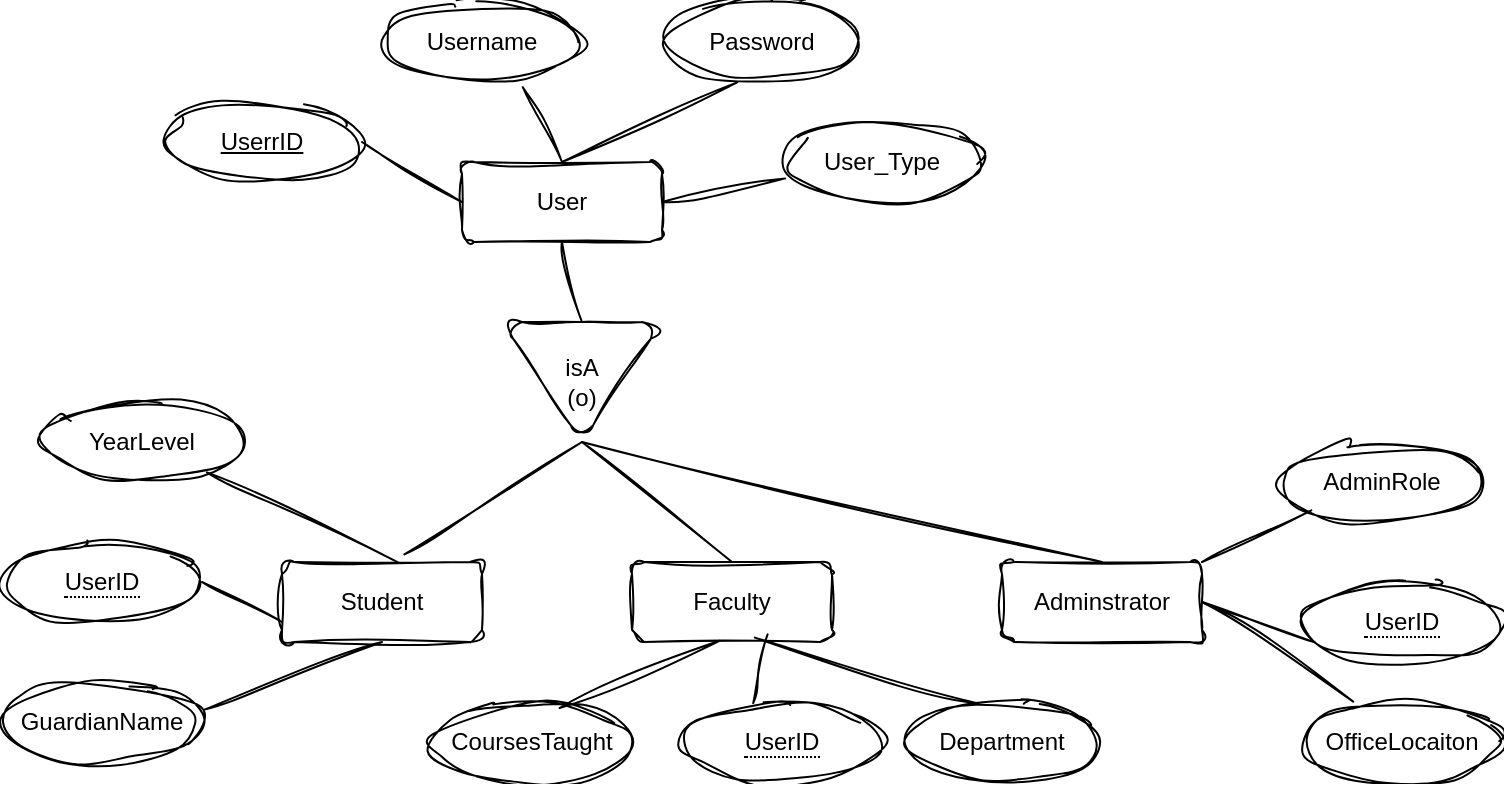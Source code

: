 <mxfile version="21.5.2" type="github" pages="2">
  <diagram name="Page-1" id="gN8OFHps9ywMpWGWM6z-">
    <mxGraphModel dx="1050" dy="534" grid="1" gridSize="10" guides="1" tooltips="1" connect="1" arrows="1" fold="1" page="1" pageScale="1" pageWidth="850" pageHeight="1100" math="0" shadow="0">
      <root>
        <mxCell id="0" />
        <mxCell id="1" parent="0" />
        <mxCell id="XoL2njSpMYzQhgAccL1c-10" value="User" style="whiteSpace=wrap;html=1;align=center;rounded=1;sketch=1;curveFitting=1;jiggle=2;labelBackgroundColor=none;" parent="1" vertex="1">
          <mxGeometry x="290" y="150" width="100" height="40" as="geometry" />
        </mxCell>
        <mxCell id="XoL2njSpMYzQhgAccL1c-11" value="UserrID" style="ellipse;whiteSpace=wrap;html=1;align=center;fontStyle=4;rounded=1;sketch=1;curveFitting=1;jiggle=2;labelBackgroundColor=none;" parent="1" vertex="1">
          <mxGeometry x="140" y="120" width="100" height="40" as="geometry" />
        </mxCell>
        <mxCell id="XoL2njSpMYzQhgAccL1c-12" value="Username" style="ellipse;whiteSpace=wrap;html=1;align=center;rounded=1;sketch=1;curveFitting=1;jiggle=2;labelBackgroundColor=none;" parent="1" vertex="1">
          <mxGeometry x="250" y="70" width="100" height="40" as="geometry" />
        </mxCell>
        <mxCell id="XoL2njSpMYzQhgAccL1c-13" value="Password" style="ellipse;whiteSpace=wrap;html=1;align=center;rounded=1;sketch=1;curveFitting=1;jiggle=2;labelBackgroundColor=none;" parent="1" vertex="1">
          <mxGeometry x="390" y="70" width="100" height="40" as="geometry" />
        </mxCell>
        <mxCell id="XoL2njSpMYzQhgAccL1c-14" value="User_Type" style="ellipse;whiteSpace=wrap;html=1;align=center;rounded=1;sketch=1;curveFitting=1;jiggle=2;labelBackgroundColor=none;" parent="1" vertex="1">
          <mxGeometry x="450" y="130" width="100" height="40" as="geometry" />
        </mxCell>
        <mxCell id="XoL2njSpMYzQhgAccL1c-15" value="Student" style="whiteSpace=wrap;html=1;align=center;rounded=1;sketch=1;curveFitting=1;jiggle=2;labelBackgroundColor=none;" parent="1" vertex="1">
          <mxGeometry x="200" y="350" width="100" height="40" as="geometry" />
        </mxCell>
        <mxCell id="XoL2njSpMYzQhgAccL1c-17" value="YearLevel" style="ellipse;whiteSpace=wrap;html=1;align=center;rounded=1;sketch=1;curveFitting=1;jiggle=2;labelBackgroundColor=none;" parent="1" vertex="1">
          <mxGeometry x="80" y="270" width="100" height="40" as="geometry" />
        </mxCell>
        <mxCell id="XoL2njSpMYzQhgAccL1c-18" value="&lt;span style=&quot;border-bottom: 1px dotted&quot;&gt;UserID&lt;/span&gt;" style="ellipse;whiteSpace=wrap;html=1;align=center;rounded=1;sketch=1;curveFitting=1;jiggle=2;labelBackgroundColor=none;" parent="1" vertex="1">
          <mxGeometry x="60" y="340" width="100" height="40" as="geometry" />
        </mxCell>
        <mxCell id="XoL2njSpMYzQhgAccL1c-19" value="GuardianName" style="ellipse;whiteSpace=wrap;html=1;align=center;rounded=1;sketch=1;curveFitting=1;jiggle=2;labelBackgroundColor=none;" parent="1" vertex="1">
          <mxGeometry x="60" y="410" width="100" height="40" as="geometry" />
        </mxCell>
        <mxCell id="XoL2njSpMYzQhgAccL1c-20" value="Faculty" style="whiteSpace=wrap;html=1;align=center;rounded=1;sketch=1;curveFitting=1;jiggle=2;labelBackgroundColor=none;" parent="1" vertex="1">
          <mxGeometry x="375" y="350" width="100" height="40" as="geometry" />
        </mxCell>
        <mxCell id="XoL2njSpMYzQhgAccL1c-21" value="Department" style="ellipse;whiteSpace=wrap;html=1;align=center;rounded=1;sketch=1;curveFitting=1;jiggle=2;labelBackgroundColor=none;" parent="1" vertex="1">
          <mxGeometry x="510" y="420" width="100" height="40" as="geometry" />
        </mxCell>
        <mxCell id="XoL2njSpMYzQhgAccL1c-22" value="&lt;span style=&quot;border-bottom: 1px dotted&quot;&gt;UserID&lt;/span&gt;" style="ellipse;whiteSpace=wrap;html=1;align=center;rounded=1;sketch=1;curveFitting=1;jiggle=2;labelBackgroundColor=none;" parent="1" vertex="1">
          <mxGeometry x="400" y="420" width="100" height="40" as="geometry" />
        </mxCell>
        <mxCell id="XoL2njSpMYzQhgAccL1c-23" value="CoursesTaught" style="ellipse;whiteSpace=wrap;html=1;align=center;rounded=1;sketch=1;curveFitting=1;jiggle=2;labelBackgroundColor=none;" parent="1" vertex="1">
          <mxGeometry x="275" y="420" width="100" height="40" as="geometry" />
        </mxCell>
        <mxCell id="XoL2njSpMYzQhgAccL1c-25" value="Adminstrator" style="whiteSpace=wrap;html=1;align=center;rounded=1;sketch=1;curveFitting=1;jiggle=2;labelBackgroundColor=none;" parent="1" vertex="1">
          <mxGeometry x="560" y="350" width="100" height="40" as="geometry" />
        </mxCell>
        <mxCell id="XoL2njSpMYzQhgAccL1c-26" value="AdminRole" style="ellipse;whiteSpace=wrap;html=1;align=center;rounded=1;sketch=1;curveFitting=1;jiggle=2;labelBackgroundColor=none;" parent="1" vertex="1">
          <mxGeometry x="700" y="290" width="100" height="40" as="geometry" />
        </mxCell>
        <mxCell id="XoL2njSpMYzQhgAccL1c-27" value="&lt;span style=&quot;border-bottom: 1px dotted&quot;&gt;UserID&lt;/span&gt;" style="ellipse;whiteSpace=wrap;html=1;align=center;rounded=1;sketch=1;curveFitting=1;jiggle=2;labelBackgroundColor=none;" parent="1" vertex="1">
          <mxGeometry x="710" y="360" width="100" height="40" as="geometry" />
        </mxCell>
        <mxCell id="XoL2njSpMYzQhgAccL1c-28" value="OfficeLocaiton" style="ellipse;whiteSpace=wrap;html=1;align=center;rounded=1;sketch=1;curveFitting=1;jiggle=2;labelBackgroundColor=none;" parent="1" vertex="1">
          <mxGeometry x="710" y="420" width="100" height="40" as="geometry" />
        </mxCell>
        <mxCell id="XoL2njSpMYzQhgAccL1c-29" value="" style="endArrow=none;html=1;rounded=1;entryX=0.58;entryY=0.005;entryDx=0;entryDy=0;entryPerimeter=0;sketch=1;curveFitting=1;jiggle=2;labelBackgroundColor=none;fontColor=default;" parent="1" source="XoL2njSpMYzQhgAccL1c-17" target="XoL2njSpMYzQhgAccL1c-15" edge="1">
          <mxGeometry relative="1" as="geometry">
            <mxPoint x="340" y="300" as="sourcePoint" />
            <mxPoint x="500" y="300" as="targetPoint" />
          </mxGeometry>
        </mxCell>
        <mxCell id="XoL2njSpMYzQhgAccL1c-30" value="" style="endArrow=none;html=1;rounded=1;entryX=0;entryY=0.75;entryDx=0;entryDy=0;exitX=1;exitY=0.5;exitDx=0;exitDy=0;sketch=1;curveFitting=1;jiggle=2;labelBackgroundColor=none;fontColor=default;" parent="1" source="XoL2njSpMYzQhgAccL1c-18" target="XoL2njSpMYzQhgAccL1c-15" edge="1">
          <mxGeometry relative="1" as="geometry">
            <mxPoint x="172" y="315" as="sourcePoint" />
            <mxPoint x="268" y="360" as="targetPoint" />
          </mxGeometry>
        </mxCell>
        <mxCell id="XoL2njSpMYzQhgAccL1c-31" value="" style="endArrow=none;html=1;rounded=1;entryX=0.5;entryY=1;entryDx=0;entryDy=0;exitX=1.012;exitY=0.345;exitDx=0;exitDy=0;exitPerimeter=0;sketch=1;curveFitting=1;jiggle=2;labelBackgroundColor=none;fontColor=default;" parent="1" source="XoL2njSpMYzQhgAccL1c-19" target="XoL2njSpMYzQhgAccL1c-15" edge="1">
          <mxGeometry relative="1" as="geometry">
            <mxPoint x="170" y="370" as="sourcePoint" />
            <mxPoint x="210" y="390" as="targetPoint" />
          </mxGeometry>
        </mxCell>
        <mxCell id="XoL2njSpMYzQhgAccL1c-32" value="" style="endArrow=none;html=1;rounded=1;entryX=0.438;entryY=0.985;entryDx=0;entryDy=0;exitX=0.638;exitY=0.075;exitDx=0;exitDy=0;exitPerimeter=0;entryPerimeter=0;sketch=1;curveFitting=1;jiggle=2;labelBackgroundColor=none;fontColor=default;" parent="1" source="XoL2njSpMYzQhgAccL1c-23" target="XoL2njSpMYzQhgAccL1c-20" edge="1">
          <mxGeometry relative="1" as="geometry">
            <mxPoint x="171" y="434" as="sourcePoint" />
            <mxPoint x="260" y="400" as="targetPoint" />
          </mxGeometry>
        </mxCell>
        <mxCell id="XoL2njSpMYzQhgAccL1c-33" value="" style="endArrow=none;html=1;rounded=1;entryX=0.678;entryY=0.905;entryDx=0;entryDy=0;exitX=0.356;exitY=0.015;exitDx=0;exitDy=0;exitPerimeter=0;entryPerimeter=0;sketch=1;curveFitting=1;jiggle=2;labelBackgroundColor=none;fontColor=default;" parent="1" source="XoL2njSpMYzQhgAccL1c-22" target="XoL2njSpMYzQhgAccL1c-20" edge="1">
          <mxGeometry relative="1" as="geometry">
            <mxPoint x="349" y="433" as="sourcePoint" />
            <mxPoint x="429" y="399" as="targetPoint" />
          </mxGeometry>
        </mxCell>
        <mxCell id="XoL2njSpMYzQhgAccL1c-34" value="" style="endArrow=none;html=1;rounded=1;entryX=0.614;entryY=0.945;entryDx=0;entryDy=0;exitX=0.376;exitY=0.015;exitDx=0;exitDy=0;exitPerimeter=0;entryPerimeter=0;sketch=1;curveFitting=1;jiggle=2;labelBackgroundColor=none;fontColor=default;" parent="1" source="XoL2njSpMYzQhgAccL1c-21" target="XoL2njSpMYzQhgAccL1c-20" edge="1">
          <mxGeometry relative="1" as="geometry">
            <mxPoint x="446" y="431" as="sourcePoint" />
            <mxPoint x="453" y="396" as="targetPoint" />
          </mxGeometry>
        </mxCell>
        <mxCell id="XoL2njSpMYzQhgAccL1c-35" value="" style="endArrow=none;html=1;rounded=1;entryX=0;entryY=1;entryDx=0;entryDy=0;exitX=1;exitY=0;exitDx=0;exitDy=0;sketch=1;curveFitting=1;jiggle=2;labelBackgroundColor=none;fontColor=default;" parent="1" source="XoL2njSpMYzQhgAccL1c-25" target="XoL2njSpMYzQhgAccL1c-26" edge="1">
          <mxGeometry relative="1" as="geometry">
            <mxPoint x="456" y="441" as="sourcePoint" />
            <mxPoint x="463" y="406" as="targetPoint" />
          </mxGeometry>
        </mxCell>
        <mxCell id="XoL2njSpMYzQhgAccL1c-36" value="" style="endArrow=none;html=1;rounded=1;entryX=0.064;entryY=0.755;entryDx=0;entryDy=0;exitX=1;exitY=0.5;exitDx=0;exitDy=0;entryPerimeter=0;sketch=1;curveFitting=1;jiggle=2;labelBackgroundColor=none;fontColor=default;" parent="1" source="XoL2njSpMYzQhgAccL1c-25" target="XoL2njSpMYzQhgAccL1c-27" edge="1">
          <mxGeometry relative="1" as="geometry">
            <mxPoint x="466" y="451" as="sourcePoint" />
            <mxPoint x="473" y="416" as="targetPoint" />
          </mxGeometry>
        </mxCell>
        <mxCell id="XoL2njSpMYzQhgAccL1c-37" value="" style="endArrow=none;html=1;rounded=1;entryX=0.256;entryY=-0.005;entryDx=0;entryDy=0;exitX=1;exitY=0.5;exitDx=0;exitDy=0;entryPerimeter=0;sketch=1;curveFitting=1;jiggle=2;labelBackgroundColor=none;fontColor=default;" parent="1" source="XoL2njSpMYzQhgAccL1c-25" target="XoL2njSpMYzQhgAccL1c-28" edge="1">
          <mxGeometry relative="1" as="geometry">
            <mxPoint x="670" y="380" as="sourcePoint" />
            <mxPoint x="726" y="400" as="targetPoint" />
          </mxGeometry>
        </mxCell>
        <mxCell id="XoL2njSpMYzQhgAccL1c-38" value="" style="endArrow=none;html=1;rounded=1;entryX=0.016;entryY=0.705;entryDx=0;entryDy=0;exitX=1;exitY=0.5;exitDx=0;exitDy=0;entryPerimeter=0;sketch=1;curveFitting=1;jiggle=2;labelBackgroundColor=none;fontColor=default;" parent="1" source="XoL2njSpMYzQhgAccL1c-10" target="XoL2njSpMYzQhgAccL1c-14" edge="1">
          <mxGeometry relative="1" as="geometry">
            <mxPoint x="680" y="390" as="sourcePoint" />
            <mxPoint x="736" y="410" as="targetPoint" />
          </mxGeometry>
        </mxCell>
        <mxCell id="XoL2njSpMYzQhgAccL1c-39" value="" style="endArrow=none;html=1;rounded=1;entryX=0.5;entryY=0;entryDx=0;entryDy=0;exitX=0.376;exitY=1.005;exitDx=0;exitDy=0;exitPerimeter=0;sketch=1;curveFitting=1;jiggle=2;labelBackgroundColor=none;fontColor=default;" parent="1" source="XoL2njSpMYzQhgAccL1c-13" target="XoL2njSpMYzQhgAccL1c-10" edge="1">
          <mxGeometry relative="1" as="geometry">
            <mxPoint x="400" y="180" as="sourcePoint" />
            <mxPoint x="462" y="168" as="targetPoint" />
          </mxGeometry>
        </mxCell>
        <mxCell id="XoL2njSpMYzQhgAccL1c-40" value="" style="endArrow=none;html=1;rounded=1;entryX=0.5;entryY=0;entryDx=0;entryDy=0;exitX=0.704;exitY=1.065;exitDx=0;exitDy=0;exitPerimeter=0;sketch=1;curveFitting=1;jiggle=2;labelBackgroundColor=none;fontColor=default;" parent="1" source="XoL2njSpMYzQhgAccL1c-12" target="XoL2njSpMYzQhgAccL1c-10" edge="1">
          <mxGeometry relative="1" as="geometry">
            <mxPoint x="438" y="120" as="sourcePoint" />
            <mxPoint x="350" y="160" as="targetPoint" />
          </mxGeometry>
        </mxCell>
        <mxCell id="XoL2njSpMYzQhgAccL1c-41" value="" style="endArrow=none;html=1;rounded=1;entryX=0;entryY=0.5;entryDx=0;entryDy=0;exitX=1;exitY=0.5;exitDx=0;exitDy=0;sketch=1;curveFitting=1;jiggle=2;labelBackgroundColor=none;fontColor=default;" parent="1" source="XoL2njSpMYzQhgAccL1c-11" target="XoL2njSpMYzQhgAccL1c-10" edge="1">
          <mxGeometry relative="1" as="geometry">
            <mxPoint x="330" y="123" as="sourcePoint" />
            <mxPoint x="350" y="160" as="targetPoint" />
          </mxGeometry>
        </mxCell>
        <mxCell id="XoL2njSpMYzQhgAccL1c-42" value="isA&lt;br&gt;(o)" style="triangle;whiteSpace=wrap;html=1;direction=south;rounded=1;sketch=1;curveFitting=1;jiggle=2;labelBackgroundColor=none;" parent="1" vertex="1">
          <mxGeometry x="310" y="230" width="80" height="60" as="geometry" />
        </mxCell>
        <mxCell id="XoL2njSpMYzQhgAccL1c-43" value="" style="endArrow=none;html=1;rounded=1;exitX=0.5;exitY=1;exitDx=0;exitDy=0;entryX=0;entryY=0.5;entryDx=0;entryDy=0;sketch=1;curveFitting=1;jiggle=2;labelBackgroundColor=none;fontColor=default;" parent="1" source="XoL2njSpMYzQhgAccL1c-10" target="XoL2njSpMYzQhgAccL1c-42" edge="1">
          <mxGeometry relative="1" as="geometry">
            <mxPoint x="340" y="300" as="sourcePoint" />
            <mxPoint x="500" y="300" as="targetPoint" />
          </mxGeometry>
        </mxCell>
        <mxCell id="XoL2njSpMYzQhgAccL1c-44" value="" style="endArrow=none;html=1;rounded=1;exitX=0.612;exitY=-0.095;exitDx=0;exitDy=0;entryX=1;entryY=0.5;entryDx=0;entryDy=0;exitPerimeter=0;sketch=1;curveFitting=1;jiggle=2;labelBackgroundColor=none;fontColor=default;" parent="1" source="XoL2njSpMYzQhgAccL1c-15" target="XoL2njSpMYzQhgAccL1c-42" edge="1">
          <mxGeometry relative="1" as="geometry">
            <mxPoint x="350" y="200" as="sourcePoint" />
            <mxPoint x="360" y="240" as="targetPoint" />
          </mxGeometry>
        </mxCell>
        <mxCell id="XoL2njSpMYzQhgAccL1c-45" value="" style="endArrow=none;html=1;rounded=1;exitX=0.5;exitY=0;exitDx=0;exitDy=0;sketch=1;curveFitting=1;jiggle=2;labelBackgroundColor=none;fontColor=default;" parent="1" source="XoL2njSpMYzQhgAccL1c-20" edge="1">
          <mxGeometry relative="1" as="geometry">
            <mxPoint x="271" y="356" as="sourcePoint" />
            <mxPoint x="350" y="290" as="targetPoint" />
          </mxGeometry>
        </mxCell>
        <mxCell id="XoL2njSpMYzQhgAccL1c-46" value="" style="endArrow=none;html=1;rounded=1;exitX=0.5;exitY=0;exitDx=0;exitDy=0;entryX=1;entryY=0.5;entryDx=0;entryDy=0;sketch=1;curveFitting=1;jiggle=2;labelBackgroundColor=none;fontColor=default;" parent="1" source="XoL2njSpMYzQhgAccL1c-25" target="XoL2njSpMYzQhgAccL1c-42" edge="1">
          <mxGeometry relative="1" as="geometry">
            <mxPoint x="435" y="360" as="sourcePoint" />
            <mxPoint x="360" y="300" as="targetPoint" />
          </mxGeometry>
        </mxCell>
      </root>
    </mxGraphModel>
  </diagram>
  <diagram id="LB1-fNxdZmtiwCfTyQEP" name="Page-2">
    <mxGraphModel dx="1050" dy="534" grid="1" gridSize="10" guides="1" tooltips="1" connect="1" arrows="1" fold="1" page="1" pageScale="1" pageWidth="850" pageHeight="1100" math="0" shadow="0">
      <root>
        <mxCell id="0" />
        <mxCell id="1" parent="0" />
        <mxCell id="Y7OWUk70GKWiRF82l7oF-1" value="Person" style="shape=table;startSize=30;container=1;collapsible=1;childLayout=tableLayout;fixedRows=1;rowLines=0;fontStyle=1;align=center;resizeLast=1;html=1;sketch=1;hachureGap=4;jiggle=2;curveFitting=1;fontFamily=Architects Daughter;fontSource=https%3A%2F%2Ffonts.googleapis.com%2Fcss%3Ffamily%3DArchitects%2BDaughter;fontSize=20;" vertex="1" parent="1">
          <mxGeometry x="180" y="130" width="180" height="90" as="geometry" />
        </mxCell>
        <mxCell id="Y7OWUk70GKWiRF82l7oF-2" value="" style="shape=tableRow;horizontal=0;startSize=0;swimlaneHead=0;swimlaneBody=0;fillColor=none;collapsible=0;dropTarget=0;points=[[0,0.5],[1,0.5]];portConstraint=eastwest;top=0;left=0;right=0;bottom=1;sketch=1;hachureGap=4;jiggle=2;curveFitting=1;fontFamily=Architects Daughter;fontSource=https%3A%2F%2Ffonts.googleapis.com%2Fcss%3Ffamily%3DArchitects%2BDaughter;fontSize=20;" vertex="1" parent="Y7OWUk70GKWiRF82l7oF-1">
          <mxGeometry y="30" width="180" height="30" as="geometry" />
        </mxCell>
        <mxCell id="Y7OWUk70GKWiRF82l7oF-3" value="PK" style="shape=partialRectangle;connectable=0;fillColor=none;top=0;left=0;bottom=0;right=0;fontStyle=1;overflow=hidden;whiteSpace=wrap;html=1;sketch=1;hachureGap=4;jiggle=2;curveFitting=1;fontFamily=Architects Daughter;fontSource=https%3A%2F%2Ffonts.googleapis.com%2Fcss%3Ffamily%3DArchitects%2BDaughter;fontSize=20;" vertex="1" parent="Y7OWUk70GKWiRF82l7oF-2">
          <mxGeometry width="30" height="30" as="geometry">
            <mxRectangle width="30" height="30" as="alternateBounds" />
          </mxGeometry>
        </mxCell>
        <mxCell id="Y7OWUk70GKWiRF82l7oF-4" value="PersonID" style="shape=partialRectangle;connectable=0;fillColor=none;top=0;left=0;bottom=0;right=0;align=left;spacingLeft=6;fontStyle=5;overflow=hidden;whiteSpace=wrap;html=1;sketch=1;hachureGap=4;jiggle=2;curveFitting=1;fontFamily=Architects Daughter;fontSource=https%3A%2F%2Ffonts.googleapis.com%2Fcss%3Ffamily%3DArchitects%2BDaughter;fontSize=20;" vertex="1" parent="Y7OWUk70GKWiRF82l7oF-2">
          <mxGeometry x="30" width="150" height="30" as="geometry">
            <mxRectangle width="150" height="30" as="alternateBounds" />
          </mxGeometry>
        </mxCell>
        <mxCell id="Y7OWUk70GKWiRF82l7oF-5" value="" style="shape=tableRow;horizontal=0;startSize=0;swimlaneHead=0;swimlaneBody=0;fillColor=none;collapsible=0;dropTarget=0;points=[[0,0.5],[1,0.5]];portConstraint=eastwest;top=0;left=0;right=0;bottom=0;sketch=1;hachureGap=4;jiggle=2;curveFitting=1;fontFamily=Architects Daughter;fontSource=https%3A%2F%2Ffonts.googleapis.com%2Fcss%3Ffamily%3DArchitects%2BDaughter;fontSize=20;" vertex="1" parent="Y7OWUk70GKWiRF82l7oF-1">
          <mxGeometry y="60" width="180" height="30" as="geometry" />
        </mxCell>
        <mxCell id="Y7OWUk70GKWiRF82l7oF-6" value="" style="shape=partialRectangle;connectable=0;fillColor=none;top=0;left=0;bottom=0;right=0;editable=1;overflow=hidden;whiteSpace=wrap;html=1;sketch=1;hachureGap=4;jiggle=2;curveFitting=1;fontFamily=Architects Daughter;fontSource=https%3A%2F%2Ffonts.googleapis.com%2Fcss%3Ffamily%3DArchitects%2BDaughter;fontSize=20;" vertex="1" parent="Y7OWUk70GKWiRF82l7oF-5">
          <mxGeometry width="30" height="30" as="geometry">
            <mxRectangle width="30" height="30" as="alternateBounds" />
          </mxGeometry>
        </mxCell>
        <mxCell id="Y7OWUk70GKWiRF82l7oF-7" value="Name" style="shape=partialRectangle;connectable=0;fillColor=none;top=0;left=0;bottom=0;right=0;align=left;spacingLeft=6;overflow=hidden;whiteSpace=wrap;html=1;sketch=1;hachureGap=4;jiggle=2;curveFitting=1;fontFamily=Architects Daughter;fontSource=https%3A%2F%2Ffonts.googleapis.com%2Fcss%3Ffamily%3DArchitects%2BDaughter;fontSize=20;" vertex="1" parent="Y7OWUk70GKWiRF82l7oF-5">
          <mxGeometry x="30" width="150" height="30" as="geometry">
            <mxRectangle width="150" height="30" as="alternateBounds" />
          </mxGeometry>
        </mxCell>
        <mxCell id="Y7OWUk70GKWiRF82l7oF-17" value="Wand" style="shape=table;startSize=30;container=1;collapsible=1;childLayout=tableLayout;fixedRows=1;rowLines=0;fontStyle=1;align=center;resizeLast=1;html=1;sketch=1;hachureGap=4;jiggle=2;curveFitting=1;fontFamily=Architects Daughter;fontSource=https%3A%2F%2Ffonts.googleapis.com%2Fcss%3Ffamily%3DArchitects%2BDaughter;fontSize=20;" vertex="1" parent="1">
          <mxGeometry x="40" y="380" width="180" height="120" as="geometry" />
        </mxCell>
        <mxCell id="Y7OWUk70GKWiRF82l7oF-18" value="" style="shape=tableRow;horizontal=0;startSize=0;swimlaneHead=0;swimlaneBody=0;fillColor=none;collapsible=0;dropTarget=0;points=[[0,0.5],[1,0.5]];portConstraint=eastwest;top=0;left=0;right=0;bottom=1;sketch=1;hachureGap=4;jiggle=2;curveFitting=1;fontFamily=Architects Daughter;fontSource=https%3A%2F%2Ffonts.googleapis.com%2Fcss%3Ffamily%3DArchitects%2BDaughter;fontSize=20;" vertex="1" parent="Y7OWUk70GKWiRF82l7oF-17">
          <mxGeometry y="30" width="180" height="30" as="geometry" />
        </mxCell>
        <mxCell id="Y7OWUk70GKWiRF82l7oF-19" value="PK" style="shape=partialRectangle;connectable=0;fillColor=none;top=0;left=0;bottom=0;right=0;fontStyle=1;overflow=hidden;whiteSpace=wrap;html=1;sketch=1;hachureGap=4;jiggle=2;curveFitting=1;fontFamily=Architects Daughter;fontSource=https%3A%2F%2Ffonts.googleapis.com%2Fcss%3Ffamily%3DArchitects%2BDaughter;fontSize=20;" vertex="1" parent="Y7OWUk70GKWiRF82l7oF-18">
          <mxGeometry width="30" height="30" as="geometry">
            <mxRectangle width="30" height="30" as="alternateBounds" />
          </mxGeometry>
        </mxCell>
        <mxCell id="Y7OWUk70GKWiRF82l7oF-20" value="WandID" style="shape=partialRectangle;connectable=0;fillColor=none;top=0;left=0;bottom=0;right=0;align=left;spacingLeft=6;fontStyle=5;overflow=hidden;whiteSpace=wrap;html=1;sketch=1;hachureGap=4;jiggle=2;curveFitting=1;fontFamily=Architects Daughter;fontSource=https%3A%2F%2Ffonts.googleapis.com%2Fcss%3Ffamily%3DArchitects%2BDaughter;fontSize=20;" vertex="1" parent="Y7OWUk70GKWiRF82l7oF-18">
          <mxGeometry x="30" width="150" height="30" as="geometry">
            <mxRectangle width="150" height="30" as="alternateBounds" />
          </mxGeometry>
        </mxCell>
        <mxCell id="Y7OWUk70GKWiRF82l7oF-34" value="" style="shape=tableRow;horizontal=0;startSize=0;swimlaneHead=0;swimlaneBody=0;fillColor=none;collapsible=0;dropTarget=0;points=[[0,0.5],[1,0.5]];portConstraint=eastwest;top=0;left=0;right=0;bottom=0;sketch=1;hachureGap=4;jiggle=2;curveFitting=1;fontFamily=Architects Daughter;fontSource=https%3A%2F%2Ffonts.googleapis.com%2Fcss%3Ffamily%3DArchitects%2BDaughter;fontSize=20;" vertex="1" parent="Y7OWUk70GKWiRF82l7oF-17">
          <mxGeometry y="60" width="180" height="30" as="geometry" />
        </mxCell>
        <mxCell id="Y7OWUk70GKWiRF82l7oF-35" value="" style="shape=partialRectangle;connectable=0;fillColor=none;top=0;left=0;bottom=0;right=0;editable=1;overflow=hidden;whiteSpace=wrap;html=1;sketch=1;hachureGap=4;jiggle=2;curveFitting=1;fontFamily=Architects Daughter;fontSource=https%3A%2F%2Ffonts.googleapis.com%2Fcss%3Ffamily%3DArchitects%2BDaughter;fontSize=20;" vertex="1" parent="Y7OWUk70GKWiRF82l7oF-34">
          <mxGeometry width="30" height="30" as="geometry">
            <mxRectangle width="30" height="30" as="alternateBounds" />
          </mxGeometry>
        </mxCell>
        <mxCell id="Y7OWUk70GKWiRF82l7oF-36" value="PersonID" style="shape=partialRectangle;connectable=0;fillColor=none;top=0;left=0;bottom=0;right=0;align=left;spacingLeft=6;overflow=hidden;whiteSpace=wrap;html=1;sketch=1;hachureGap=4;jiggle=2;curveFitting=1;fontFamily=Architects Daughter;fontSource=https%3A%2F%2Ffonts.googleapis.com%2Fcss%3Ffamily%3DArchitects%2BDaughter;fontSize=20;" vertex="1" parent="Y7OWUk70GKWiRF82l7oF-34">
          <mxGeometry x="30" width="150" height="30" as="geometry">
            <mxRectangle width="150" height="30" as="alternateBounds" />
          </mxGeometry>
        </mxCell>
        <mxCell id="Y7OWUk70GKWiRF82l7oF-21" value="" style="shape=tableRow;horizontal=0;startSize=0;swimlaneHead=0;swimlaneBody=0;fillColor=none;collapsible=0;dropTarget=0;points=[[0,0.5],[1,0.5]];portConstraint=eastwest;top=0;left=0;right=0;bottom=0;sketch=1;hachureGap=4;jiggle=2;curveFitting=1;fontFamily=Architects Daughter;fontSource=https%3A%2F%2Ffonts.googleapis.com%2Fcss%3Ffamily%3DArchitects%2BDaughter;fontSize=20;" vertex="1" parent="Y7OWUk70GKWiRF82l7oF-17">
          <mxGeometry y="90" width="180" height="30" as="geometry" />
        </mxCell>
        <mxCell id="Y7OWUk70GKWiRF82l7oF-22" value="" style="shape=partialRectangle;connectable=0;fillColor=none;top=0;left=0;bottom=0;right=0;editable=1;overflow=hidden;whiteSpace=wrap;html=1;sketch=1;hachureGap=4;jiggle=2;curveFitting=1;fontFamily=Architects Daughter;fontSource=https%3A%2F%2Ffonts.googleapis.com%2Fcss%3Ffamily%3DArchitects%2BDaughter;fontSize=20;" vertex="1" parent="Y7OWUk70GKWiRF82l7oF-21">
          <mxGeometry width="30" height="30" as="geometry">
            <mxRectangle width="30" height="30" as="alternateBounds" />
          </mxGeometry>
        </mxCell>
        <mxCell id="Y7OWUk70GKWiRF82l7oF-23" value="WandCore" style="shape=partialRectangle;connectable=0;fillColor=none;top=0;left=0;bottom=0;right=0;align=left;spacingLeft=6;overflow=hidden;whiteSpace=wrap;html=1;sketch=1;hachureGap=4;jiggle=2;curveFitting=1;fontFamily=Architects Daughter;fontSource=https%3A%2F%2Ffonts.googleapis.com%2Fcss%3Ffamily%3DArchitects%2BDaughter;fontSize=20;" vertex="1" parent="Y7OWUk70GKWiRF82l7oF-21">
          <mxGeometry x="30" width="150" height="30" as="geometry">
            <mxRectangle width="150" height="30" as="alternateBounds" />
          </mxGeometry>
        </mxCell>
        <mxCell id="Y7OWUk70GKWiRF82l7oF-24" value="Potion" style="shape=table;startSize=30;container=1;collapsible=1;childLayout=tableLayout;fixedRows=1;rowLines=0;fontStyle=1;align=center;resizeLast=1;html=1;sketch=1;hachureGap=4;jiggle=2;curveFitting=1;fontFamily=Architects Daughter;fontSource=https%3A%2F%2Ffonts.googleapis.com%2Fcss%3Ffamily%3DArchitects%2BDaughter;fontSize=20;" vertex="1" parent="1">
          <mxGeometry x="300" y="380" width="180" height="120" as="geometry" />
        </mxCell>
        <mxCell id="Y7OWUk70GKWiRF82l7oF-25" value="" style="shape=tableRow;horizontal=0;startSize=0;swimlaneHead=0;swimlaneBody=0;fillColor=none;collapsible=0;dropTarget=0;points=[[0,0.5],[1,0.5]];portConstraint=eastwest;top=0;left=0;right=0;bottom=1;sketch=1;hachureGap=4;jiggle=2;curveFitting=1;fontFamily=Architects Daughter;fontSource=https%3A%2F%2Ffonts.googleapis.com%2Fcss%3Ffamily%3DArchitects%2BDaughter;fontSize=20;" vertex="1" parent="Y7OWUk70GKWiRF82l7oF-24">
          <mxGeometry y="30" width="180" height="30" as="geometry" />
        </mxCell>
        <mxCell id="Y7OWUk70GKWiRF82l7oF-26" value="PK" style="shape=partialRectangle;connectable=0;fillColor=none;top=0;left=0;bottom=0;right=0;fontStyle=1;overflow=hidden;whiteSpace=wrap;html=1;sketch=1;hachureGap=4;jiggle=2;curveFitting=1;fontFamily=Architects Daughter;fontSource=https%3A%2F%2Ffonts.googleapis.com%2Fcss%3Ffamily%3DArchitects%2BDaughter;fontSize=20;" vertex="1" parent="Y7OWUk70GKWiRF82l7oF-25">
          <mxGeometry width="30" height="30" as="geometry">
            <mxRectangle width="30" height="30" as="alternateBounds" />
          </mxGeometry>
        </mxCell>
        <mxCell id="Y7OWUk70GKWiRF82l7oF-27" value="PotionID" style="shape=partialRectangle;connectable=0;fillColor=none;top=0;left=0;bottom=0;right=0;align=left;spacingLeft=6;fontStyle=5;overflow=hidden;whiteSpace=wrap;html=1;sketch=1;hachureGap=4;jiggle=2;curveFitting=1;fontFamily=Architects Daughter;fontSource=https%3A%2F%2Ffonts.googleapis.com%2Fcss%3Ffamily%3DArchitects%2BDaughter;fontSize=20;" vertex="1" parent="Y7OWUk70GKWiRF82l7oF-25">
          <mxGeometry x="30" width="150" height="30" as="geometry">
            <mxRectangle width="150" height="30" as="alternateBounds" />
          </mxGeometry>
        </mxCell>
        <mxCell id="Y7OWUk70GKWiRF82l7oF-28" value="" style="shape=tableRow;horizontal=0;startSize=0;swimlaneHead=0;swimlaneBody=0;fillColor=none;collapsible=0;dropTarget=0;points=[[0,0.5],[1,0.5]];portConstraint=eastwest;top=0;left=0;right=0;bottom=0;sketch=1;hachureGap=4;jiggle=2;curveFitting=1;fontFamily=Architects Daughter;fontSource=https%3A%2F%2Ffonts.googleapis.com%2Fcss%3Ffamily%3DArchitects%2BDaughter;fontSize=20;" vertex="1" parent="Y7OWUk70GKWiRF82l7oF-24">
          <mxGeometry y="60" width="180" height="30" as="geometry" />
        </mxCell>
        <mxCell id="Y7OWUk70GKWiRF82l7oF-29" value="" style="shape=partialRectangle;connectable=0;fillColor=none;top=0;left=0;bottom=0;right=0;editable=1;overflow=hidden;whiteSpace=wrap;html=1;sketch=1;hachureGap=4;jiggle=2;curveFitting=1;fontFamily=Architects Daughter;fontSource=https%3A%2F%2Ffonts.googleapis.com%2Fcss%3Ffamily%3DArchitects%2BDaughter;fontSize=20;" vertex="1" parent="Y7OWUk70GKWiRF82l7oF-28">
          <mxGeometry width="30" height="30" as="geometry">
            <mxRectangle width="30" height="30" as="alternateBounds" />
          </mxGeometry>
        </mxCell>
        <mxCell id="Y7OWUk70GKWiRF82l7oF-30" value="PersonID" style="shape=partialRectangle;connectable=0;fillColor=none;top=0;left=0;bottom=0;right=0;align=left;spacingLeft=6;overflow=hidden;whiteSpace=wrap;html=1;sketch=1;hachureGap=4;jiggle=2;curveFitting=1;fontFamily=Architects Daughter;fontSource=https%3A%2F%2Ffonts.googleapis.com%2Fcss%3Ffamily%3DArchitects%2BDaughter;fontSize=20;" vertex="1" parent="Y7OWUk70GKWiRF82l7oF-28">
          <mxGeometry x="30" width="150" height="30" as="geometry">
            <mxRectangle width="150" height="30" as="alternateBounds" />
          </mxGeometry>
        </mxCell>
        <mxCell id="Y7OWUk70GKWiRF82l7oF-31" value="" style="shape=tableRow;horizontal=0;startSize=0;swimlaneHead=0;swimlaneBody=0;fillColor=none;collapsible=0;dropTarget=0;points=[[0,0.5],[1,0.5]];portConstraint=eastwest;top=0;left=0;right=0;bottom=0;sketch=1;hachureGap=4;jiggle=2;curveFitting=1;fontFamily=Architects Daughter;fontSource=https%3A%2F%2Ffonts.googleapis.com%2Fcss%3Ffamily%3DArchitects%2BDaughter;fontSize=20;" vertex="1" parent="Y7OWUk70GKWiRF82l7oF-24">
          <mxGeometry y="90" width="180" height="30" as="geometry" />
        </mxCell>
        <mxCell id="Y7OWUk70GKWiRF82l7oF-32" value="" style="shape=partialRectangle;connectable=0;fillColor=none;top=0;left=0;bottom=0;right=0;editable=1;overflow=hidden;whiteSpace=wrap;html=1;sketch=1;hachureGap=4;jiggle=2;curveFitting=1;fontFamily=Architects Daughter;fontSource=https%3A%2F%2Ffonts.googleapis.com%2Fcss%3Ffamily%3DArchitects%2BDaughter;fontSize=20;" vertex="1" parent="Y7OWUk70GKWiRF82l7oF-31">
          <mxGeometry width="30" height="30" as="geometry">
            <mxRectangle width="30" height="30" as="alternateBounds" />
          </mxGeometry>
        </mxCell>
        <mxCell id="Y7OWUk70GKWiRF82l7oF-33" value="Name" style="shape=partialRectangle;connectable=0;fillColor=none;top=0;left=0;bottom=0;right=0;align=left;spacingLeft=6;overflow=hidden;whiteSpace=wrap;html=1;sketch=1;hachureGap=4;jiggle=2;curveFitting=1;fontFamily=Architects Daughter;fontSource=https%3A%2F%2Ffonts.googleapis.com%2Fcss%3Ffamily%3DArchitects%2BDaughter;fontSize=20;" vertex="1" parent="Y7OWUk70GKWiRF82l7oF-31">
          <mxGeometry x="30" width="150" height="30" as="geometry">
            <mxRectangle width="150" height="30" as="alternateBounds" />
          </mxGeometry>
        </mxCell>
        <mxCell id="Y7OWUk70GKWiRF82l7oF-37" value="" style="edgeStyle=entityRelationEdgeStyle;fontSize=12;html=1;endArrow=ERmandOne;startArrow=ERmandOne;rounded=0;sketch=1;hachureGap=4;jiggle=2;curveFitting=1;fontFamily=Architects Daughter;fontSource=https%3A%2F%2Ffonts.googleapis.com%2Fcss%3Ffamily%3DArchitects%2BDaughter;entryX=0.553;entryY=1.147;entryDx=0;entryDy=0;entryPerimeter=0;exitX=0.62;exitY=-0.05;exitDx=0;exitDy=0;exitPerimeter=0;" edge="1" parent="1" source="Y7OWUk70GKWiRF82l7oF-24" target="Y7OWUk70GKWiRF82l7oF-5">
          <mxGeometry width="100" height="100" relative="1" as="geometry">
            <mxPoint x="400" y="310" as="sourcePoint" />
            <mxPoint x="470" y="230" as="targetPoint" />
          </mxGeometry>
        </mxCell>
        <mxCell id="Y7OWUk70GKWiRF82l7oF-38" value="" style="edgeStyle=entityRelationEdgeStyle;fontSize=12;html=1;endArrow=ERmandOne;startArrow=ERmandOne;rounded=0;sketch=1;hachureGap=4;jiggle=2;curveFitting=1;fontFamily=Architects Daughter;fontSource=https%3A%2F%2Ffonts.googleapis.com%2Fcss%3Ffamily%3DArchitects%2BDaughter;exitX=0.5;exitY=0;exitDx=0;exitDy=0;" edge="1" parent="1" source="Y7OWUk70GKWiRF82l7oF-17">
          <mxGeometry width="100" height="100" relative="1" as="geometry">
            <mxPoint x="422" y="384" as="sourcePoint" />
            <mxPoint x="290" y="220" as="targetPoint" />
          </mxGeometry>
        </mxCell>
        <mxCell id="Y7OWUk70GKWiRF82l7oF-40" value="" style="verticalLabelPosition=bottom;verticalAlign=top;html=1;shape=mxgraph.basic.arc;startAngle=0.343;endAngle=0.652;sketch=1;hachureGap=4;jiggle=2;curveFitting=1;fontFamily=Architects Daughter;fontSource=https%3A%2F%2Ffonts.googleapis.com%2Fcss%3Ffamily%3DArchitects%2BDaughter;fontSize=20;" vertex="1" parent="1">
          <mxGeometry x="70" y="240" width="390" height="100" as="geometry" />
        </mxCell>
        <mxCell id="Y7OWUk70GKWiRF82l7oF-41" value="`A person can have either a wand or potion (not both --XOR)" style="text;html=1;strokeColor=none;fillColor=none;align=center;verticalAlign=middle;whiteSpace=wrap;rounded=0;fontSize=20;fontFamily=Architects Daughter;" vertex="1" parent="1">
          <mxGeometry x="390" y="220" width="110" height="30" as="geometry" />
        </mxCell>
      </root>
    </mxGraphModel>
  </diagram>
</mxfile>
